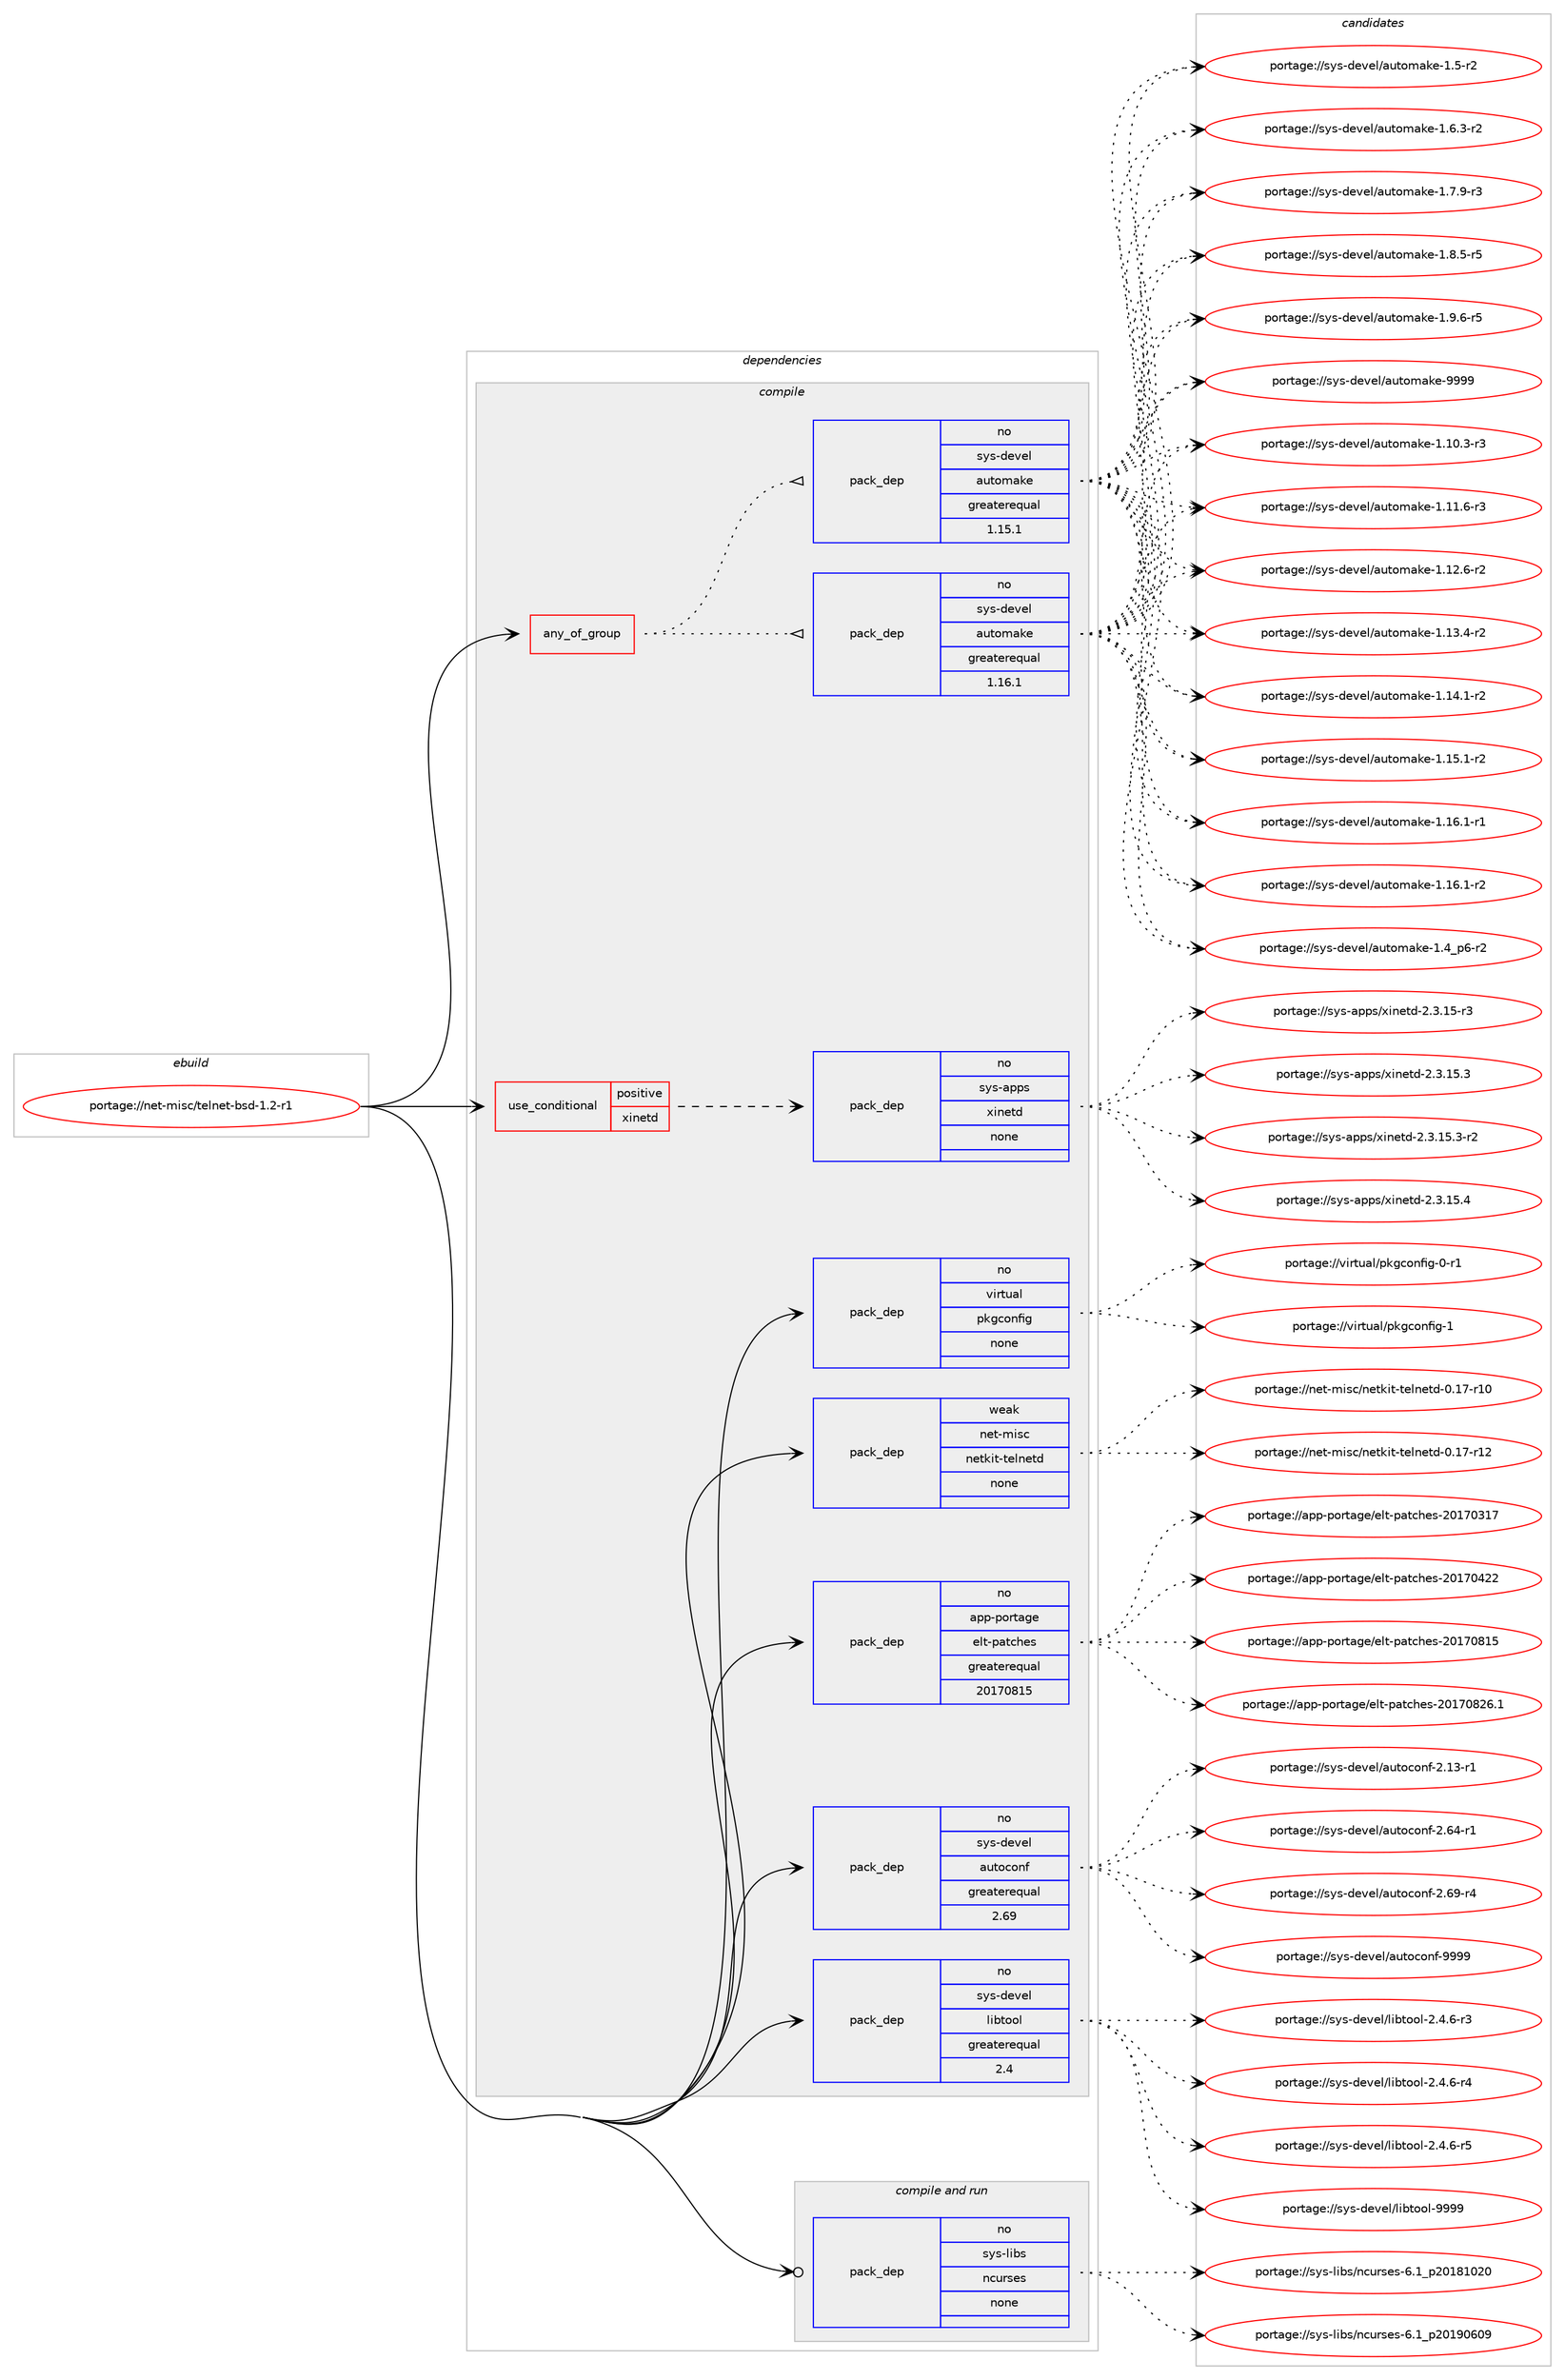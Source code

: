 digraph prolog {

# *************
# Graph options
# *************

newrank=true;
concentrate=true;
compound=true;
graph [rankdir=LR,fontname=Helvetica,fontsize=10,ranksep=1.5];#, ranksep=2.5, nodesep=0.2];
edge  [arrowhead=vee];
node  [fontname=Helvetica,fontsize=10];

# **********
# The ebuild
# **********

subgraph cluster_leftcol {
color=gray;
rank=same;
label=<<i>ebuild</i>>;
id [label="portage://net-misc/telnet-bsd-1.2-r1", color=red, width=4, href="../net-misc/telnet-bsd-1.2-r1.svg"];
}

# ****************
# The dependencies
# ****************

subgraph cluster_midcol {
color=gray;
label=<<i>dependencies</i>>;
subgraph cluster_compile {
fillcolor="#eeeeee";
style=filled;
label=<<i>compile</i>>;
subgraph any6046 {
dependency370714 [label=<<TABLE BORDER="0" CELLBORDER="1" CELLSPACING="0" CELLPADDING="4"><TR><TD CELLPADDING="10">any_of_group</TD></TR></TABLE>>, shape=none, color=red];subgraph pack271753 {
dependency370715 [label=<<TABLE BORDER="0" CELLBORDER="1" CELLSPACING="0" CELLPADDING="4" WIDTH="220"><TR><TD ROWSPAN="6" CELLPADDING="30">pack_dep</TD></TR><TR><TD WIDTH="110">no</TD></TR><TR><TD>sys-devel</TD></TR><TR><TD>automake</TD></TR><TR><TD>greaterequal</TD></TR><TR><TD>1.16.1</TD></TR></TABLE>>, shape=none, color=blue];
}
dependency370714:e -> dependency370715:w [weight=20,style="dotted",arrowhead="oinv"];
subgraph pack271754 {
dependency370716 [label=<<TABLE BORDER="0" CELLBORDER="1" CELLSPACING="0" CELLPADDING="4" WIDTH="220"><TR><TD ROWSPAN="6" CELLPADDING="30">pack_dep</TD></TR><TR><TD WIDTH="110">no</TD></TR><TR><TD>sys-devel</TD></TR><TR><TD>automake</TD></TR><TR><TD>greaterequal</TD></TR><TR><TD>1.15.1</TD></TR></TABLE>>, shape=none, color=blue];
}
dependency370714:e -> dependency370716:w [weight=20,style="dotted",arrowhead="oinv"];
}
id:e -> dependency370714:w [weight=20,style="solid",arrowhead="vee"];
subgraph cond92726 {
dependency370717 [label=<<TABLE BORDER="0" CELLBORDER="1" CELLSPACING="0" CELLPADDING="4"><TR><TD ROWSPAN="3" CELLPADDING="10">use_conditional</TD></TR><TR><TD>positive</TD></TR><TR><TD>xinetd</TD></TR></TABLE>>, shape=none, color=red];
subgraph pack271755 {
dependency370718 [label=<<TABLE BORDER="0" CELLBORDER="1" CELLSPACING="0" CELLPADDING="4" WIDTH="220"><TR><TD ROWSPAN="6" CELLPADDING="30">pack_dep</TD></TR><TR><TD WIDTH="110">no</TD></TR><TR><TD>sys-apps</TD></TR><TR><TD>xinetd</TD></TR><TR><TD>none</TD></TR><TR><TD></TD></TR></TABLE>>, shape=none, color=blue];
}
dependency370717:e -> dependency370718:w [weight=20,style="dashed",arrowhead="vee"];
}
id:e -> dependency370717:w [weight=20,style="solid",arrowhead="vee"];
subgraph pack271756 {
dependency370719 [label=<<TABLE BORDER="0" CELLBORDER="1" CELLSPACING="0" CELLPADDING="4" WIDTH="220"><TR><TD ROWSPAN="6" CELLPADDING="30">pack_dep</TD></TR><TR><TD WIDTH="110">no</TD></TR><TR><TD>app-portage</TD></TR><TR><TD>elt-patches</TD></TR><TR><TD>greaterequal</TD></TR><TR><TD>20170815</TD></TR></TABLE>>, shape=none, color=blue];
}
id:e -> dependency370719:w [weight=20,style="solid",arrowhead="vee"];
subgraph pack271757 {
dependency370720 [label=<<TABLE BORDER="0" CELLBORDER="1" CELLSPACING="0" CELLPADDING="4" WIDTH="220"><TR><TD ROWSPAN="6" CELLPADDING="30">pack_dep</TD></TR><TR><TD WIDTH="110">no</TD></TR><TR><TD>sys-devel</TD></TR><TR><TD>autoconf</TD></TR><TR><TD>greaterequal</TD></TR><TR><TD>2.69</TD></TR></TABLE>>, shape=none, color=blue];
}
id:e -> dependency370720:w [weight=20,style="solid",arrowhead="vee"];
subgraph pack271758 {
dependency370721 [label=<<TABLE BORDER="0" CELLBORDER="1" CELLSPACING="0" CELLPADDING="4" WIDTH="220"><TR><TD ROWSPAN="6" CELLPADDING="30">pack_dep</TD></TR><TR><TD WIDTH="110">no</TD></TR><TR><TD>sys-devel</TD></TR><TR><TD>libtool</TD></TR><TR><TD>greaterequal</TD></TR><TR><TD>2.4</TD></TR></TABLE>>, shape=none, color=blue];
}
id:e -> dependency370721:w [weight=20,style="solid",arrowhead="vee"];
subgraph pack271759 {
dependency370722 [label=<<TABLE BORDER="0" CELLBORDER="1" CELLSPACING="0" CELLPADDING="4" WIDTH="220"><TR><TD ROWSPAN="6" CELLPADDING="30">pack_dep</TD></TR><TR><TD WIDTH="110">no</TD></TR><TR><TD>virtual</TD></TR><TR><TD>pkgconfig</TD></TR><TR><TD>none</TD></TR><TR><TD></TD></TR></TABLE>>, shape=none, color=blue];
}
id:e -> dependency370722:w [weight=20,style="solid",arrowhead="vee"];
subgraph pack271760 {
dependency370723 [label=<<TABLE BORDER="0" CELLBORDER="1" CELLSPACING="0" CELLPADDING="4" WIDTH="220"><TR><TD ROWSPAN="6" CELLPADDING="30">pack_dep</TD></TR><TR><TD WIDTH="110">weak</TD></TR><TR><TD>net-misc</TD></TR><TR><TD>netkit-telnetd</TD></TR><TR><TD>none</TD></TR><TR><TD></TD></TR></TABLE>>, shape=none, color=blue];
}
id:e -> dependency370723:w [weight=20,style="solid",arrowhead="vee"];
}
subgraph cluster_compileandrun {
fillcolor="#eeeeee";
style=filled;
label=<<i>compile and run</i>>;
subgraph pack271761 {
dependency370724 [label=<<TABLE BORDER="0" CELLBORDER="1" CELLSPACING="0" CELLPADDING="4" WIDTH="220"><TR><TD ROWSPAN="6" CELLPADDING="30">pack_dep</TD></TR><TR><TD WIDTH="110">no</TD></TR><TR><TD>sys-libs</TD></TR><TR><TD>ncurses</TD></TR><TR><TD>none</TD></TR><TR><TD></TD></TR></TABLE>>, shape=none, color=blue];
}
id:e -> dependency370724:w [weight=20,style="solid",arrowhead="odotvee"];
}
subgraph cluster_run {
fillcolor="#eeeeee";
style=filled;
label=<<i>run</i>>;
}
}

# **************
# The candidates
# **************

subgraph cluster_choices {
rank=same;
color=gray;
label=<<i>candidates</i>>;

subgraph choice271753 {
color=black;
nodesep=1;
choiceportage11512111545100101118101108479711711611110997107101454946494846514511451 [label="portage://sys-devel/automake-1.10.3-r3", color=red, width=4,href="../sys-devel/automake-1.10.3-r3.svg"];
choiceportage11512111545100101118101108479711711611110997107101454946494946544511451 [label="portage://sys-devel/automake-1.11.6-r3", color=red, width=4,href="../sys-devel/automake-1.11.6-r3.svg"];
choiceportage11512111545100101118101108479711711611110997107101454946495046544511450 [label="portage://sys-devel/automake-1.12.6-r2", color=red, width=4,href="../sys-devel/automake-1.12.6-r2.svg"];
choiceportage11512111545100101118101108479711711611110997107101454946495146524511450 [label="portage://sys-devel/automake-1.13.4-r2", color=red, width=4,href="../sys-devel/automake-1.13.4-r2.svg"];
choiceportage11512111545100101118101108479711711611110997107101454946495246494511450 [label="portage://sys-devel/automake-1.14.1-r2", color=red, width=4,href="../sys-devel/automake-1.14.1-r2.svg"];
choiceportage11512111545100101118101108479711711611110997107101454946495346494511450 [label="portage://sys-devel/automake-1.15.1-r2", color=red, width=4,href="../sys-devel/automake-1.15.1-r2.svg"];
choiceportage11512111545100101118101108479711711611110997107101454946495446494511449 [label="portage://sys-devel/automake-1.16.1-r1", color=red, width=4,href="../sys-devel/automake-1.16.1-r1.svg"];
choiceportage11512111545100101118101108479711711611110997107101454946495446494511450 [label="portage://sys-devel/automake-1.16.1-r2", color=red, width=4,href="../sys-devel/automake-1.16.1-r2.svg"];
choiceportage115121115451001011181011084797117116111109971071014549465295112544511450 [label="portage://sys-devel/automake-1.4_p6-r2", color=red, width=4,href="../sys-devel/automake-1.4_p6-r2.svg"];
choiceportage11512111545100101118101108479711711611110997107101454946534511450 [label="portage://sys-devel/automake-1.5-r2", color=red, width=4,href="../sys-devel/automake-1.5-r2.svg"];
choiceportage115121115451001011181011084797117116111109971071014549465446514511450 [label="portage://sys-devel/automake-1.6.3-r2", color=red, width=4,href="../sys-devel/automake-1.6.3-r2.svg"];
choiceportage115121115451001011181011084797117116111109971071014549465546574511451 [label="portage://sys-devel/automake-1.7.9-r3", color=red, width=4,href="../sys-devel/automake-1.7.9-r3.svg"];
choiceportage115121115451001011181011084797117116111109971071014549465646534511453 [label="portage://sys-devel/automake-1.8.5-r5", color=red, width=4,href="../sys-devel/automake-1.8.5-r5.svg"];
choiceportage115121115451001011181011084797117116111109971071014549465746544511453 [label="portage://sys-devel/automake-1.9.6-r5", color=red, width=4,href="../sys-devel/automake-1.9.6-r5.svg"];
choiceportage115121115451001011181011084797117116111109971071014557575757 [label="portage://sys-devel/automake-9999", color=red, width=4,href="../sys-devel/automake-9999.svg"];
dependency370715:e -> choiceportage11512111545100101118101108479711711611110997107101454946494846514511451:w [style=dotted,weight="100"];
dependency370715:e -> choiceportage11512111545100101118101108479711711611110997107101454946494946544511451:w [style=dotted,weight="100"];
dependency370715:e -> choiceportage11512111545100101118101108479711711611110997107101454946495046544511450:w [style=dotted,weight="100"];
dependency370715:e -> choiceportage11512111545100101118101108479711711611110997107101454946495146524511450:w [style=dotted,weight="100"];
dependency370715:e -> choiceportage11512111545100101118101108479711711611110997107101454946495246494511450:w [style=dotted,weight="100"];
dependency370715:e -> choiceportage11512111545100101118101108479711711611110997107101454946495346494511450:w [style=dotted,weight="100"];
dependency370715:e -> choiceportage11512111545100101118101108479711711611110997107101454946495446494511449:w [style=dotted,weight="100"];
dependency370715:e -> choiceportage11512111545100101118101108479711711611110997107101454946495446494511450:w [style=dotted,weight="100"];
dependency370715:e -> choiceportage115121115451001011181011084797117116111109971071014549465295112544511450:w [style=dotted,weight="100"];
dependency370715:e -> choiceportage11512111545100101118101108479711711611110997107101454946534511450:w [style=dotted,weight="100"];
dependency370715:e -> choiceportage115121115451001011181011084797117116111109971071014549465446514511450:w [style=dotted,weight="100"];
dependency370715:e -> choiceportage115121115451001011181011084797117116111109971071014549465546574511451:w [style=dotted,weight="100"];
dependency370715:e -> choiceportage115121115451001011181011084797117116111109971071014549465646534511453:w [style=dotted,weight="100"];
dependency370715:e -> choiceportage115121115451001011181011084797117116111109971071014549465746544511453:w [style=dotted,weight="100"];
dependency370715:e -> choiceportage115121115451001011181011084797117116111109971071014557575757:w [style=dotted,weight="100"];
}
subgraph choice271754 {
color=black;
nodesep=1;
choiceportage11512111545100101118101108479711711611110997107101454946494846514511451 [label="portage://sys-devel/automake-1.10.3-r3", color=red, width=4,href="../sys-devel/automake-1.10.3-r3.svg"];
choiceportage11512111545100101118101108479711711611110997107101454946494946544511451 [label="portage://sys-devel/automake-1.11.6-r3", color=red, width=4,href="../sys-devel/automake-1.11.6-r3.svg"];
choiceportage11512111545100101118101108479711711611110997107101454946495046544511450 [label="portage://sys-devel/automake-1.12.6-r2", color=red, width=4,href="../sys-devel/automake-1.12.6-r2.svg"];
choiceportage11512111545100101118101108479711711611110997107101454946495146524511450 [label="portage://sys-devel/automake-1.13.4-r2", color=red, width=4,href="../sys-devel/automake-1.13.4-r2.svg"];
choiceportage11512111545100101118101108479711711611110997107101454946495246494511450 [label="portage://sys-devel/automake-1.14.1-r2", color=red, width=4,href="../sys-devel/automake-1.14.1-r2.svg"];
choiceportage11512111545100101118101108479711711611110997107101454946495346494511450 [label="portage://sys-devel/automake-1.15.1-r2", color=red, width=4,href="../sys-devel/automake-1.15.1-r2.svg"];
choiceportage11512111545100101118101108479711711611110997107101454946495446494511449 [label="portage://sys-devel/automake-1.16.1-r1", color=red, width=4,href="../sys-devel/automake-1.16.1-r1.svg"];
choiceportage11512111545100101118101108479711711611110997107101454946495446494511450 [label="portage://sys-devel/automake-1.16.1-r2", color=red, width=4,href="../sys-devel/automake-1.16.1-r2.svg"];
choiceportage115121115451001011181011084797117116111109971071014549465295112544511450 [label="portage://sys-devel/automake-1.4_p6-r2", color=red, width=4,href="../sys-devel/automake-1.4_p6-r2.svg"];
choiceportage11512111545100101118101108479711711611110997107101454946534511450 [label="portage://sys-devel/automake-1.5-r2", color=red, width=4,href="../sys-devel/automake-1.5-r2.svg"];
choiceportage115121115451001011181011084797117116111109971071014549465446514511450 [label="portage://sys-devel/automake-1.6.3-r2", color=red, width=4,href="../sys-devel/automake-1.6.3-r2.svg"];
choiceportage115121115451001011181011084797117116111109971071014549465546574511451 [label="portage://sys-devel/automake-1.7.9-r3", color=red, width=4,href="../sys-devel/automake-1.7.9-r3.svg"];
choiceportage115121115451001011181011084797117116111109971071014549465646534511453 [label="portage://sys-devel/automake-1.8.5-r5", color=red, width=4,href="../sys-devel/automake-1.8.5-r5.svg"];
choiceportage115121115451001011181011084797117116111109971071014549465746544511453 [label="portage://sys-devel/automake-1.9.6-r5", color=red, width=4,href="../sys-devel/automake-1.9.6-r5.svg"];
choiceportage115121115451001011181011084797117116111109971071014557575757 [label="portage://sys-devel/automake-9999", color=red, width=4,href="../sys-devel/automake-9999.svg"];
dependency370716:e -> choiceportage11512111545100101118101108479711711611110997107101454946494846514511451:w [style=dotted,weight="100"];
dependency370716:e -> choiceportage11512111545100101118101108479711711611110997107101454946494946544511451:w [style=dotted,weight="100"];
dependency370716:e -> choiceportage11512111545100101118101108479711711611110997107101454946495046544511450:w [style=dotted,weight="100"];
dependency370716:e -> choiceportage11512111545100101118101108479711711611110997107101454946495146524511450:w [style=dotted,weight="100"];
dependency370716:e -> choiceportage11512111545100101118101108479711711611110997107101454946495246494511450:w [style=dotted,weight="100"];
dependency370716:e -> choiceportage11512111545100101118101108479711711611110997107101454946495346494511450:w [style=dotted,weight="100"];
dependency370716:e -> choiceportage11512111545100101118101108479711711611110997107101454946495446494511449:w [style=dotted,weight="100"];
dependency370716:e -> choiceportage11512111545100101118101108479711711611110997107101454946495446494511450:w [style=dotted,weight="100"];
dependency370716:e -> choiceportage115121115451001011181011084797117116111109971071014549465295112544511450:w [style=dotted,weight="100"];
dependency370716:e -> choiceportage11512111545100101118101108479711711611110997107101454946534511450:w [style=dotted,weight="100"];
dependency370716:e -> choiceportage115121115451001011181011084797117116111109971071014549465446514511450:w [style=dotted,weight="100"];
dependency370716:e -> choiceportage115121115451001011181011084797117116111109971071014549465546574511451:w [style=dotted,weight="100"];
dependency370716:e -> choiceportage115121115451001011181011084797117116111109971071014549465646534511453:w [style=dotted,weight="100"];
dependency370716:e -> choiceportage115121115451001011181011084797117116111109971071014549465746544511453:w [style=dotted,weight="100"];
dependency370716:e -> choiceportage115121115451001011181011084797117116111109971071014557575757:w [style=dotted,weight="100"];
}
subgraph choice271755 {
color=black;
nodesep=1;
choiceportage115121115459711211211547120105110101116100455046514649534511451 [label="portage://sys-apps/xinetd-2.3.15-r3", color=red, width=4,href="../sys-apps/xinetd-2.3.15-r3.svg"];
choiceportage115121115459711211211547120105110101116100455046514649534651 [label="portage://sys-apps/xinetd-2.3.15.3", color=red, width=4,href="../sys-apps/xinetd-2.3.15.3.svg"];
choiceportage1151211154597112112115471201051101011161004550465146495346514511450 [label="portage://sys-apps/xinetd-2.3.15.3-r2", color=red, width=4,href="../sys-apps/xinetd-2.3.15.3-r2.svg"];
choiceportage115121115459711211211547120105110101116100455046514649534652 [label="portage://sys-apps/xinetd-2.3.15.4", color=red, width=4,href="../sys-apps/xinetd-2.3.15.4.svg"];
dependency370718:e -> choiceportage115121115459711211211547120105110101116100455046514649534511451:w [style=dotted,weight="100"];
dependency370718:e -> choiceportage115121115459711211211547120105110101116100455046514649534651:w [style=dotted,weight="100"];
dependency370718:e -> choiceportage1151211154597112112115471201051101011161004550465146495346514511450:w [style=dotted,weight="100"];
dependency370718:e -> choiceportage115121115459711211211547120105110101116100455046514649534652:w [style=dotted,weight="100"];
}
subgraph choice271756 {
color=black;
nodesep=1;
choiceportage97112112451121111141169710310147101108116451129711699104101115455048495548514955 [label="portage://app-portage/elt-patches-20170317", color=red, width=4,href="../app-portage/elt-patches-20170317.svg"];
choiceportage97112112451121111141169710310147101108116451129711699104101115455048495548525050 [label="portage://app-portage/elt-patches-20170422", color=red, width=4,href="../app-portage/elt-patches-20170422.svg"];
choiceportage97112112451121111141169710310147101108116451129711699104101115455048495548564953 [label="portage://app-portage/elt-patches-20170815", color=red, width=4,href="../app-portage/elt-patches-20170815.svg"];
choiceportage971121124511211111411697103101471011081164511297116991041011154550484955485650544649 [label="portage://app-portage/elt-patches-20170826.1", color=red, width=4,href="../app-portage/elt-patches-20170826.1.svg"];
dependency370719:e -> choiceportage97112112451121111141169710310147101108116451129711699104101115455048495548514955:w [style=dotted,weight="100"];
dependency370719:e -> choiceportage97112112451121111141169710310147101108116451129711699104101115455048495548525050:w [style=dotted,weight="100"];
dependency370719:e -> choiceportage97112112451121111141169710310147101108116451129711699104101115455048495548564953:w [style=dotted,weight="100"];
dependency370719:e -> choiceportage971121124511211111411697103101471011081164511297116991041011154550484955485650544649:w [style=dotted,weight="100"];
}
subgraph choice271757 {
color=black;
nodesep=1;
choiceportage1151211154510010111810110847971171161119911111010245504649514511449 [label="portage://sys-devel/autoconf-2.13-r1", color=red, width=4,href="../sys-devel/autoconf-2.13-r1.svg"];
choiceportage1151211154510010111810110847971171161119911111010245504654524511449 [label="portage://sys-devel/autoconf-2.64-r1", color=red, width=4,href="../sys-devel/autoconf-2.64-r1.svg"];
choiceportage1151211154510010111810110847971171161119911111010245504654574511452 [label="portage://sys-devel/autoconf-2.69-r4", color=red, width=4,href="../sys-devel/autoconf-2.69-r4.svg"];
choiceportage115121115451001011181011084797117116111991111101024557575757 [label="portage://sys-devel/autoconf-9999", color=red, width=4,href="../sys-devel/autoconf-9999.svg"];
dependency370720:e -> choiceportage1151211154510010111810110847971171161119911111010245504649514511449:w [style=dotted,weight="100"];
dependency370720:e -> choiceportage1151211154510010111810110847971171161119911111010245504654524511449:w [style=dotted,weight="100"];
dependency370720:e -> choiceportage1151211154510010111810110847971171161119911111010245504654574511452:w [style=dotted,weight="100"];
dependency370720:e -> choiceportage115121115451001011181011084797117116111991111101024557575757:w [style=dotted,weight="100"];
}
subgraph choice271758 {
color=black;
nodesep=1;
choiceportage1151211154510010111810110847108105981161111111084550465246544511451 [label="portage://sys-devel/libtool-2.4.6-r3", color=red, width=4,href="../sys-devel/libtool-2.4.6-r3.svg"];
choiceportage1151211154510010111810110847108105981161111111084550465246544511452 [label="portage://sys-devel/libtool-2.4.6-r4", color=red, width=4,href="../sys-devel/libtool-2.4.6-r4.svg"];
choiceportage1151211154510010111810110847108105981161111111084550465246544511453 [label="portage://sys-devel/libtool-2.4.6-r5", color=red, width=4,href="../sys-devel/libtool-2.4.6-r5.svg"];
choiceportage1151211154510010111810110847108105981161111111084557575757 [label="portage://sys-devel/libtool-9999", color=red, width=4,href="../sys-devel/libtool-9999.svg"];
dependency370721:e -> choiceportage1151211154510010111810110847108105981161111111084550465246544511451:w [style=dotted,weight="100"];
dependency370721:e -> choiceportage1151211154510010111810110847108105981161111111084550465246544511452:w [style=dotted,weight="100"];
dependency370721:e -> choiceportage1151211154510010111810110847108105981161111111084550465246544511453:w [style=dotted,weight="100"];
dependency370721:e -> choiceportage1151211154510010111810110847108105981161111111084557575757:w [style=dotted,weight="100"];
}
subgraph choice271759 {
color=black;
nodesep=1;
choiceportage11810511411611797108471121071039911111010210510345484511449 [label="portage://virtual/pkgconfig-0-r1", color=red, width=4,href="../virtual/pkgconfig-0-r1.svg"];
choiceportage1181051141161179710847112107103991111101021051034549 [label="portage://virtual/pkgconfig-1", color=red, width=4,href="../virtual/pkgconfig-1.svg"];
dependency370722:e -> choiceportage11810511411611797108471121071039911111010210510345484511449:w [style=dotted,weight="100"];
dependency370722:e -> choiceportage1181051141161179710847112107103991111101021051034549:w [style=dotted,weight="100"];
}
subgraph choice271760 {
color=black;
nodesep=1;
choiceportage110101116451091051159947110101116107105116451161011081101011161004548464955451144948 [label="portage://net-misc/netkit-telnetd-0.17-r10", color=red, width=4,href="../net-misc/netkit-telnetd-0.17-r10.svg"];
choiceportage110101116451091051159947110101116107105116451161011081101011161004548464955451144950 [label="portage://net-misc/netkit-telnetd-0.17-r12", color=red, width=4,href="../net-misc/netkit-telnetd-0.17-r12.svg"];
dependency370723:e -> choiceportage110101116451091051159947110101116107105116451161011081101011161004548464955451144948:w [style=dotted,weight="100"];
dependency370723:e -> choiceportage110101116451091051159947110101116107105116451161011081101011161004548464955451144950:w [style=dotted,weight="100"];
}
subgraph choice271761 {
color=black;
nodesep=1;
choiceportage1151211154510810598115471109911711411510111545544649951125048495649485048 [label="portage://sys-libs/ncurses-6.1_p20181020", color=red, width=4,href="../sys-libs/ncurses-6.1_p20181020.svg"];
choiceportage1151211154510810598115471109911711411510111545544649951125048495748544857 [label="portage://sys-libs/ncurses-6.1_p20190609", color=red, width=4,href="../sys-libs/ncurses-6.1_p20190609.svg"];
dependency370724:e -> choiceportage1151211154510810598115471109911711411510111545544649951125048495649485048:w [style=dotted,weight="100"];
dependency370724:e -> choiceportage1151211154510810598115471109911711411510111545544649951125048495748544857:w [style=dotted,weight="100"];
}
}

}

